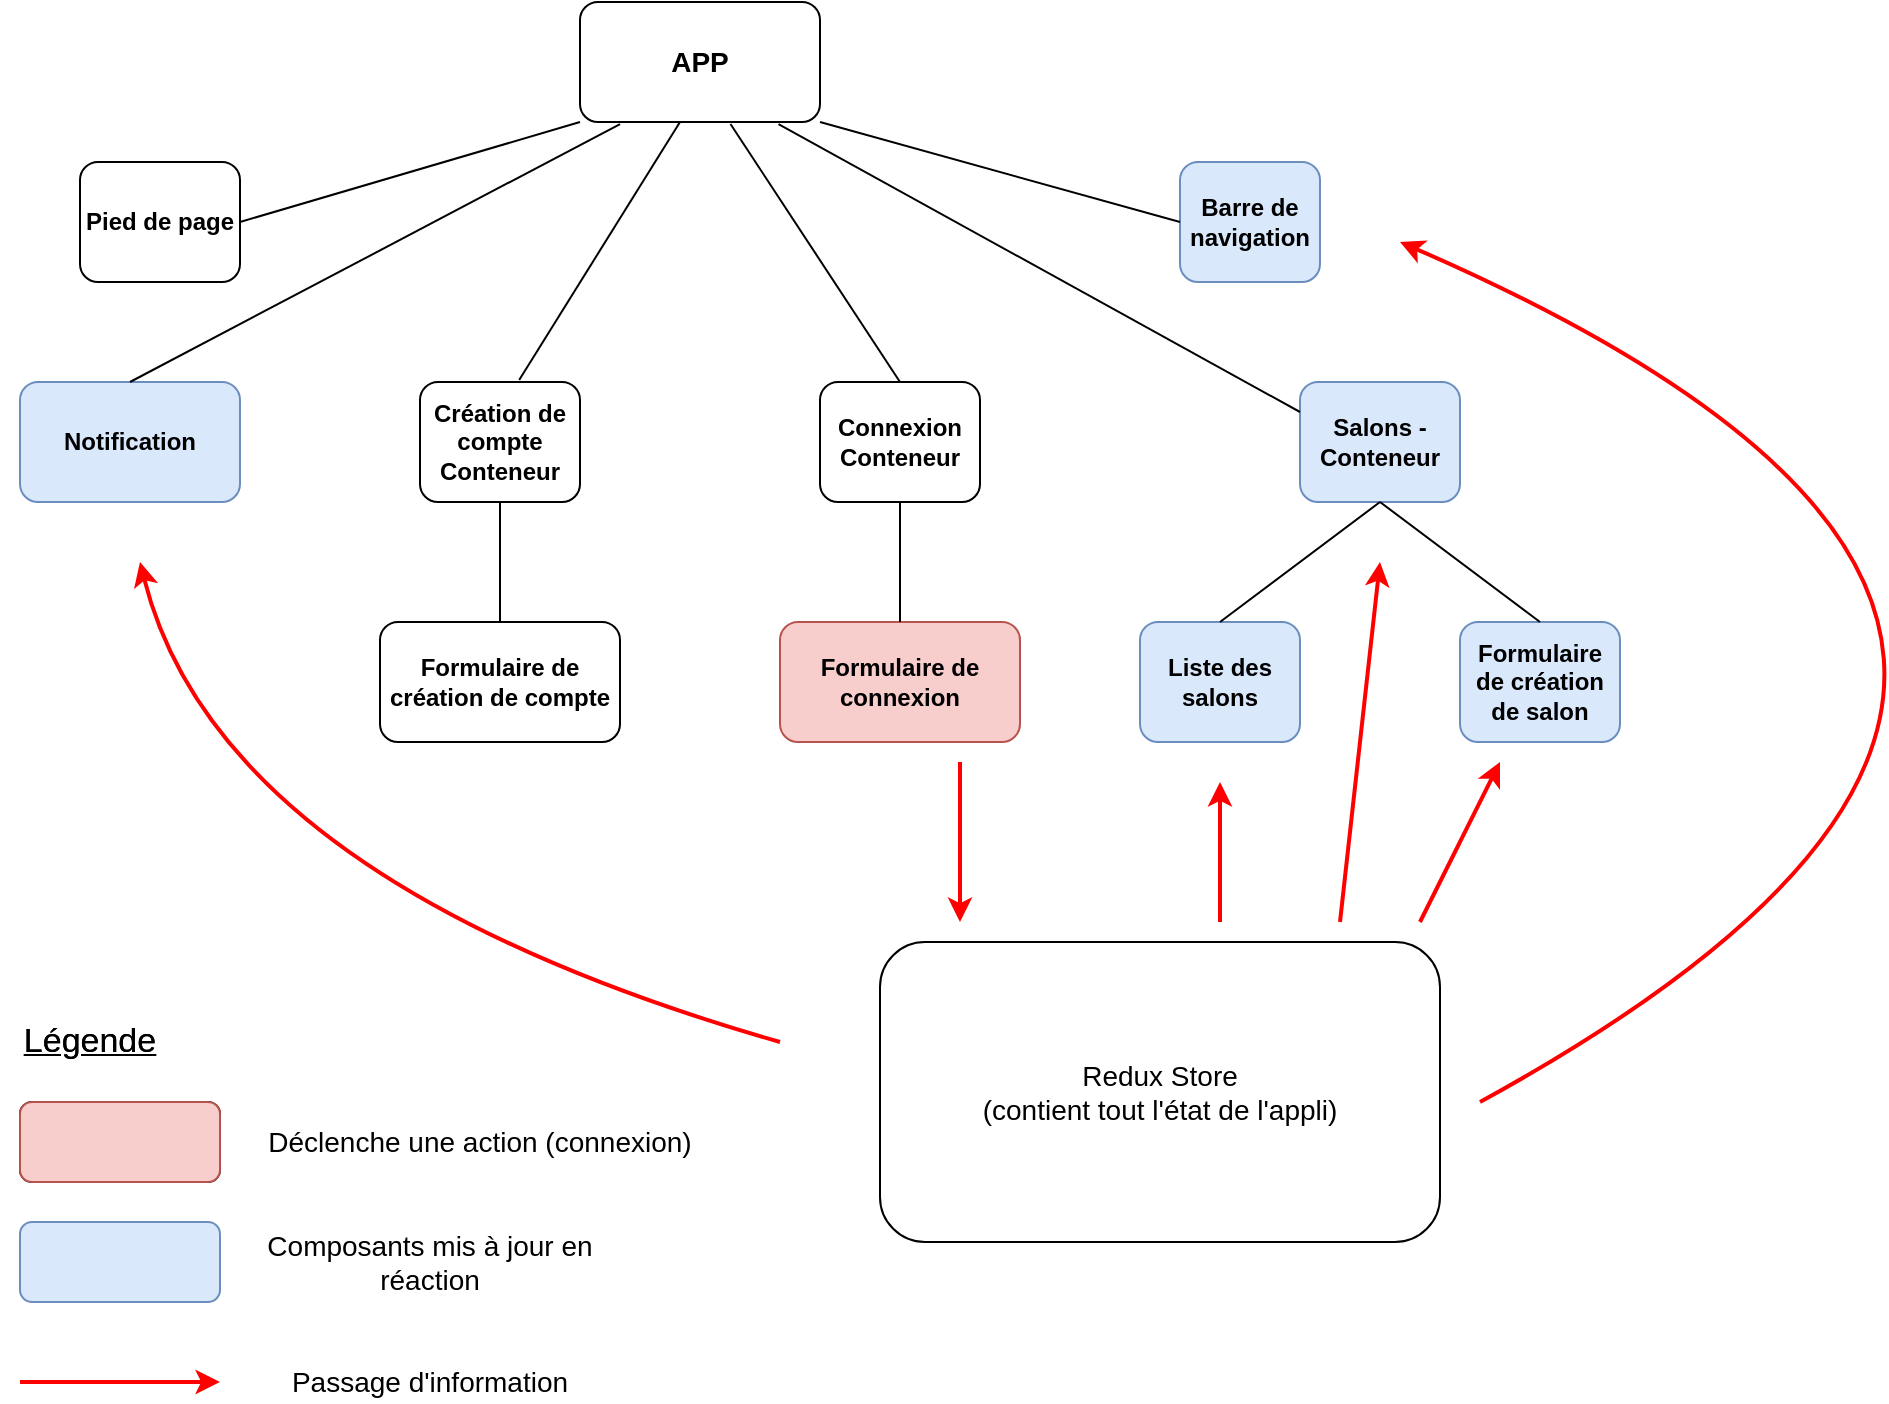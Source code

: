 <mxfile version="13.6.10" type="device"><diagram id="_8mmNVOIcIdVFctypN7P" name="Page-1"><mxGraphModel dx="1038" dy="531" grid="1" gridSize="10" guides="1" tooltips="1" connect="1" arrows="1" fold="1" page="1" pageScale="1" pageWidth="1169" pageHeight="827" math="0" shadow="0"><root><mxCell id="0"/><mxCell id="1" parent="0"/><mxCell id="dzMKwuZGwSGjbinHRJHy-1" value="&lt;b&gt;&lt;font style=&quot;font-size: 14px&quot;&gt;APP&lt;/font&gt;&lt;/b&gt;" style="whiteSpace=wrap;html=1;rounded=1;" parent="1" vertex="1"><mxGeometry x="1050" y="50" width="120" height="60" as="geometry"/></mxCell><mxCell id="dzMKwuZGwSGjbinHRJHy-2" value="&lt;b&gt;&lt;font style=&quot;font-size: 12px&quot;&gt;Barre de navigation&lt;/font&gt;&lt;/b&gt;" style="whiteSpace=wrap;html=1;rounded=1;fillColor=#dae8fc;strokeColor=#6c8ebf;" parent="1" vertex="1"><mxGeometry x="1350" y="130" width="70" height="60" as="geometry"/></mxCell><mxCell id="dzMKwuZGwSGjbinHRJHy-3" value="&lt;b&gt;&lt;font style=&quot;font-size: 12px&quot;&gt;Pied de page&lt;/font&gt;&lt;/b&gt;" style="whiteSpace=wrap;html=1;rounded=1;" parent="1" vertex="1"><mxGeometry x="800" y="130" width="80" height="60" as="geometry"/></mxCell><mxCell id="dzMKwuZGwSGjbinHRJHy-9" value="&lt;b&gt;&lt;font style=&quot;font-size: 12px&quot;&gt;Salons - Conteneur&lt;/font&gt;&lt;/b&gt;" style="whiteSpace=wrap;html=1;rounded=1;fillColor=#dae8fc;strokeColor=#6c8ebf;" parent="1" vertex="1"><mxGeometry x="1410" y="240" width="80" height="60" as="geometry"/></mxCell><mxCell id="dzMKwuZGwSGjbinHRJHy-10" value="&lt;font size=&quot;1&quot;&gt;&lt;b style=&quot;font-size: 12px&quot;&gt;Formulaire de création de salon&lt;/b&gt;&lt;/font&gt;" style="whiteSpace=wrap;html=1;rounded=1;fillColor=#dae8fc;strokeColor=#6c8ebf;" parent="1" vertex="1"><mxGeometry x="1490" y="360" width="80" height="60" as="geometry"/></mxCell><mxCell id="dzMKwuZGwSGjbinHRJHy-11" value="&lt;b&gt;&lt;font style=&quot;font-size: 12px&quot;&gt;Liste des salons&lt;/font&gt;&lt;/b&gt;" style="whiteSpace=wrap;html=1;rounded=1;fillColor=#dae8fc;strokeColor=#6c8ebf;" parent="1" vertex="1"><mxGeometry x="1330" y="360" width="80" height="60" as="geometry"/></mxCell><mxCell id="dzMKwuZGwSGjbinHRJHy-13" value="&lt;b&gt;Connexion Conteneur&lt;br&gt;&lt;/b&gt;" style="whiteSpace=wrap;html=1;rounded=1;" parent="1" vertex="1"><mxGeometry x="1170" y="240" width="80" height="60" as="geometry"/></mxCell><mxCell id="dzMKwuZGwSGjbinHRJHy-14" value="&lt;b&gt;Création de compte Conteneur&lt;br&gt;&lt;/b&gt;" style="whiteSpace=wrap;html=1;rounded=1;" parent="1" vertex="1"><mxGeometry x="970" y="240" width="80" height="60" as="geometry"/></mxCell><mxCell id="dzMKwuZGwSGjbinHRJHy-24" value="&lt;b&gt;Formulaire de connexion&lt;/b&gt;" style="whiteSpace=wrap;html=1;rounded=1;fillColor=#f8cecc;strokeColor=#b85450;" parent="1" vertex="1"><mxGeometry x="1150" y="360" width="120" height="60" as="geometry"/></mxCell><mxCell id="dzMKwuZGwSGjbinHRJHy-26" value="&lt;b&gt;Formulaire de création de compte&lt;/b&gt;" style="whiteSpace=wrap;html=1;rounded=1;" parent="1" vertex="1"><mxGeometry x="950" y="360" width="120" height="60" as="geometry"/></mxCell><mxCell id="dzMKwuZGwSGjbinHRJHy-29" value="&lt;b&gt;Notification&lt;/b&gt;" style="whiteSpace=wrap;html=1;rounded=1;fillColor=#dae8fc;strokeColor=#6c8ebf;" parent="1" vertex="1"><mxGeometry x="770" y="240" width="110" height="60" as="geometry"/></mxCell><mxCell id="dzMKwuZGwSGjbinHRJHy-41" value="" style="endArrow=none;html=1;strokeWidth=1;entryX=0;entryY=1;entryDx=0;entryDy=0;exitX=1;exitY=0.5;exitDx=0;exitDy=0;curved=1;" parent="1" source="dzMKwuZGwSGjbinHRJHy-3" target="dzMKwuZGwSGjbinHRJHy-1" edge="1"><mxGeometry width="50" height="50" relative="1" as="geometry"><mxPoint x="960" y="140" as="sourcePoint"/><mxPoint x="1010" y="90" as="targetPoint"/></mxGeometry></mxCell><mxCell id="dzMKwuZGwSGjbinHRJHy-42" value="" style="endArrow=none;html=1;strokeWidth=1;exitX=0.62;exitY=-0.017;exitDx=0;exitDy=0;exitPerimeter=0;curved=1;" parent="1" source="dzMKwuZGwSGjbinHRJHy-14" edge="1"><mxGeometry width="50" height="50" relative="1" as="geometry"><mxPoint x="1050" y="160" as="sourcePoint"/><mxPoint x="1100" y="110" as="targetPoint"/></mxGeometry></mxCell><mxCell id="dzMKwuZGwSGjbinHRJHy-43" value="" style="endArrow=none;html=1;strokeWidth=1;exitX=0.5;exitY=0;exitDx=0;exitDy=0;entryX=0.167;entryY=1.017;entryDx=0;entryDy=0;entryPerimeter=0;curved=1;" parent="1" source="dzMKwuZGwSGjbinHRJHy-29" target="dzMKwuZGwSGjbinHRJHy-1" edge="1"><mxGeometry width="50" height="50" relative="1" as="geometry"><mxPoint x="1040" y="160" as="sourcePoint"/><mxPoint x="1090" y="110" as="targetPoint"/></mxGeometry></mxCell><mxCell id="dzMKwuZGwSGjbinHRJHy-44" value="" style="endArrow=none;html=1;strokeWidth=1;exitX=0.5;exitY=0;exitDx=0;exitDy=0;entryX=0.5;entryY=1;entryDx=0;entryDy=0;curved=1;" parent="1" source="dzMKwuZGwSGjbinHRJHy-26" target="dzMKwuZGwSGjbinHRJHy-14" edge="1"><mxGeometry width="50" height="50" relative="1" as="geometry"><mxPoint x="990" y="350" as="sourcePoint"/><mxPoint x="1040" y="300" as="targetPoint"/></mxGeometry></mxCell><mxCell id="dzMKwuZGwSGjbinHRJHy-45" value="" style="endArrow=none;html=1;strokeWidth=1;entryX=0.627;entryY=1.017;entryDx=0;entryDy=0;exitX=0.5;exitY=0;exitDx=0;exitDy=0;entryPerimeter=0;curved=1;" parent="1" source="dzMKwuZGwSGjbinHRJHy-13" target="dzMKwuZGwSGjbinHRJHy-1" edge="1"><mxGeometry width="50" height="50" relative="1" as="geometry"><mxPoint x="1110" y="160" as="sourcePoint"/><mxPoint x="1160" y="110" as="targetPoint"/></mxGeometry></mxCell><mxCell id="dzMKwuZGwSGjbinHRJHy-46" value="" style="endArrow=none;html=1;strokeWidth=1;exitX=0.5;exitY=0;exitDx=0;exitDy=0;entryX=0.5;entryY=1;entryDx=0;entryDy=0;curved=1;" parent="1" source="dzMKwuZGwSGjbinHRJHy-24" target="dzMKwuZGwSGjbinHRJHy-13" edge="1"><mxGeometry width="50" height="50" relative="1" as="geometry"><mxPoint x="1150" y="350" as="sourcePoint"/><mxPoint x="1200" y="300" as="targetPoint"/></mxGeometry></mxCell><mxCell id="dzMKwuZGwSGjbinHRJHy-47" value="" style="endArrow=none;html=1;strokeWidth=1;exitX=1;exitY=1;exitDx=0;exitDy=0;entryX=0;entryY=0.5;entryDx=0;entryDy=0;curved=1;" parent="1" source="dzMKwuZGwSGjbinHRJHy-1" target="dzMKwuZGwSGjbinHRJHy-2" edge="1"><mxGeometry width="50" height="50" relative="1" as="geometry"><mxPoint x="1170" y="160" as="sourcePoint"/><mxPoint x="1220" y="110" as="targetPoint"/></mxGeometry></mxCell><mxCell id="dzMKwuZGwSGjbinHRJHy-48" value="" style="endArrow=none;html=1;strokeWidth=1;entryX=0;entryY=0.25;entryDx=0;entryDy=0;exitX=0.827;exitY=1.017;exitDx=0;exitDy=0;exitPerimeter=0;curved=1;" parent="1" source="dzMKwuZGwSGjbinHRJHy-1" target="dzMKwuZGwSGjbinHRJHy-9" edge="1"><mxGeometry width="50" height="50" relative="1" as="geometry"><mxPoint x="1140" y="160" as="sourcePoint"/><mxPoint x="1190" y="110" as="targetPoint"/></mxGeometry></mxCell><mxCell id="dzMKwuZGwSGjbinHRJHy-49" value="" style="endArrow=none;html=1;strokeWidth=1;exitX=0.5;exitY=0;exitDx=0;exitDy=0;entryX=0.5;entryY=1;entryDx=0;entryDy=0;curved=1;" parent="1" source="dzMKwuZGwSGjbinHRJHy-11" target="dzMKwuZGwSGjbinHRJHy-9" edge="1"><mxGeometry width="50" height="50" relative="1" as="geometry"><mxPoint x="1410" y="350" as="sourcePoint"/><mxPoint x="1460" y="300" as="targetPoint"/></mxGeometry></mxCell><mxCell id="dzMKwuZGwSGjbinHRJHy-50" value="" style="endArrow=none;html=1;strokeWidth=1;entryX=0.5;entryY=0;entryDx=0;entryDy=0;curved=1;" parent="1" target="dzMKwuZGwSGjbinHRJHy-10" edge="1"><mxGeometry width="50" height="50" relative="1" as="geometry"><mxPoint x="1450" y="300" as="sourcePoint"/><mxPoint x="1500" y="300" as="targetPoint"/></mxGeometry></mxCell><mxCell id="dzMKwuZGwSGjbinHRJHy-65" value="&lt;font style=&quot;font-size: 17px&quot;&gt;&lt;u&gt;Légende&lt;/u&gt;&lt;/font&gt;" style="text;html=1;strokeColor=none;fillColor=none;align=center;verticalAlign=middle;whiteSpace=wrap;rounded=1;" parent="1" vertex="1"><mxGeometry x="760" y="560" width="90" height="20" as="geometry"/></mxCell><mxCell id="dzMKwuZGwSGjbinHRJHy-66" value="" style="whiteSpace=wrap;html=1;rounded=1;" parent="1" vertex="1"><mxGeometry x="770" y="600" width="100" height="40" as="geometry"/></mxCell><mxCell id="dzMKwuZGwSGjbinHRJHy-67" value="&lt;span style=&quot;font-size: 14px&quot;&gt;Déclenche une action (connexion)&lt;/span&gt;" style="text;html=1;strokeColor=none;fillColor=none;align=center;verticalAlign=middle;whiteSpace=wrap;rounded=1;" parent="1" vertex="1"><mxGeometry x="890" y="610" width="220" height="20" as="geometry"/></mxCell><mxCell id="dzMKwuZGwSGjbinHRJHy-69" value="" style="whiteSpace=wrap;html=1;rounded=1;fillColor=#dae8fc;strokeColor=#6c8ebf;" parent="1" vertex="1"><mxGeometry x="770" y="660" width="100" height="40" as="geometry"/></mxCell><mxCell id="dzMKwuZGwSGjbinHRJHy-70" value="&lt;span style=&quot;font-size: 14px&quot;&gt;Composants mis à jour en réaction&lt;/span&gt;" style="text;html=1;strokeColor=none;fillColor=none;align=center;verticalAlign=middle;whiteSpace=wrap;rounded=1;" parent="1" vertex="1"><mxGeometry x="890" y="670" width="170" height="20" as="geometry"/></mxCell><mxCell id="dzMKwuZGwSGjbinHRJHy-71" value="" style="endArrow=classic;html=1;strokeWidth=2;curved=1;fillColor=#f8cecc;strokeColor=#FF0000;" parent="1" edge="1"><mxGeometry width="50" height="50" relative="1" as="geometry"><mxPoint x="770" y="740" as="sourcePoint"/><mxPoint x="870" y="740" as="targetPoint"/></mxGeometry></mxCell><mxCell id="dzMKwuZGwSGjbinHRJHy-72" value="&lt;span style=&quot;font-size: 14px&quot;&gt;Passage d'information&lt;/span&gt;" style="text;html=1;strokeColor=none;fillColor=none;align=center;verticalAlign=middle;whiteSpace=wrap;rounded=1;" parent="1" vertex="1"><mxGeometry x="890" y="730" width="170" height="20" as="geometry"/></mxCell><mxCell id="bLX1Qx0Kb-vmKQXbf2XI-1" value="&lt;font style=&quot;font-size: 17px&quot;&gt;&lt;u&gt;Légende&lt;/u&gt;&lt;/font&gt;" style="text;html=1;strokeColor=none;fillColor=none;align=center;verticalAlign=middle;whiteSpace=wrap;rounded=1;" vertex="1" parent="1"><mxGeometry x="760" y="560" width="90" height="20" as="geometry"/></mxCell><mxCell id="bLX1Qx0Kb-vmKQXbf2XI-2" value="" style="whiteSpace=wrap;html=1;rounded=1;fillColor=#f8cecc;strokeColor=#b85450;" vertex="1" parent="1"><mxGeometry x="770" y="600" width="100" height="40" as="geometry"/></mxCell><mxCell id="bLX1Qx0Kb-vmKQXbf2XI-8" style="edgeStyle=none;orthogonalLoop=1;jettySize=auto;html=1;strokeWidth=2;curved=1;strokeColor=#FF0000;" edge="1" parent="1"><mxGeometry relative="1" as="geometry"><mxPoint x="1150" y="570" as="sourcePoint"/><mxPoint x="830" y="330" as="targetPoint"/><Array as="points"><mxPoint x="870" y="490"/></Array></mxGeometry></mxCell><mxCell id="bLX1Qx0Kb-vmKQXbf2XI-10" style="edgeStyle=none;orthogonalLoop=1;jettySize=auto;html=1;strokeWidth=2;endSize=6;curved=1;strokeColor=#FF0000;" edge="1" parent="1"><mxGeometry relative="1" as="geometry"><mxPoint x="1500" y="600" as="sourcePoint"/><mxPoint x="1460" y="170" as="targetPoint"/><Array as="points"><mxPoint x="1920" y="370"/></Array></mxGeometry></mxCell><mxCell id="bLX1Qx0Kb-vmKQXbf2XI-11" style="edgeStyle=none;orthogonalLoop=1;jettySize=auto;html=1;strokeWidth=2;curved=1;strokeColor=#FF0000;" edge="1" parent="1"><mxGeometry relative="1" as="geometry"><mxPoint x="1370" y="510" as="sourcePoint"/><mxPoint x="1370" y="440" as="targetPoint"/></mxGeometry></mxCell><mxCell id="bLX1Qx0Kb-vmKQXbf2XI-12" style="edgeStyle=none;orthogonalLoop=1;jettySize=auto;html=1;strokeWidth=2;curved=1;strokeColor=#FF0000;" edge="1" parent="1"><mxGeometry relative="1" as="geometry"><mxPoint x="1470" y="510" as="sourcePoint"/><mxPoint x="1510" y="430" as="targetPoint"/></mxGeometry></mxCell><mxCell id="bLX1Qx0Kb-vmKQXbf2XI-13" style="edgeStyle=none;orthogonalLoop=1;jettySize=auto;html=1;strokeWidth=2;curved=1;strokeColor=#FF0000;" edge="1" parent="1"><mxGeometry relative="1" as="geometry"><mxPoint x="1450" y="330" as="targetPoint"/><mxPoint x="1430" y="510" as="sourcePoint"/></mxGeometry></mxCell><mxCell id="bLX1Qx0Kb-vmKQXbf2XI-6" value="&lt;font style=&quot;font-size: 14px&quot;&gt;Redux Store&lt;br&gt;(contient tout l'état de l'appli)&lt;br&gt;&lt;/font&gt;" style="whiteSpace=wrap;html=1;rounded=1;" vertex="1" parent="1"><mxGeometry x="1200" y="520" width="280" height="150" as="geometry"/></mxCell><mxCell id="bLX1Qx0Kb-vmKQXbf2XI-15" value="" style="endArrow=classic;html=1;strokeColor=#FF0000;strokeWidth=2;" edge="1" parent="1"><mxGeometry width="50" height="50" relative="1" as="geometry"><mxPoint x="1240" y="430" as="sourcePoint"/><mxPoint x="1240" y="510" as="targetPoint"/></mxGeometry></mxCell></root></mxGraphModel></diagram></mxfile>